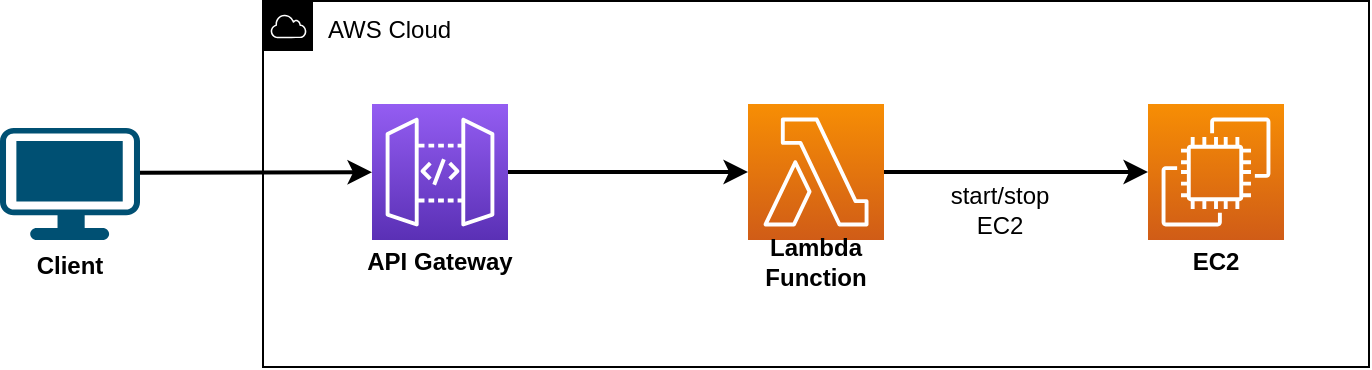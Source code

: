 <mxfile version="13.5.1" type="device"><diagram id="iplo_SmGV2coODUHEw5R" name="Page-1"><mxGraphModel dx="1024" dy="592" grid="1" gridSize="10" guides="1" tooltips="1" connect="1" arrows="1" fold="1" page="1" pageScale="1" pageWidth="850" pageHeight="1100" math="0" shadow="0"><root><mxCell id="0"/><mxCell id="1" parent="0"/><mxCell id="dOhUT5ujPNN0jFwp04Wh-13" value="AWS Cloud" style="points=[[0,0],[0.25,0],[0.5,0],[0.75,0],[1,0],[1,0.25],[1,0.5],[1,0.75],[1,1],[0.75,1],[0.5,1],[0.25,1],[0,1],[0,0.75],[0,0.5],[0,0.25]];outlineConnect=0;html=1;whiteSpace=wrap;fontSize=12;fontStyle=0;shape=mxgraph.aws4.group;grIcon=mxgraph.aws4.group_aws_cloud;verticalAlign=top;align=left;spacingLeft=30;dashed=0;" vertex="1" parent="1"><mxGeometry x="221.5" y="237.5" width="553" height="183" as="geometry"/></mxCell><mxCell id="dOhUT5ujPNN0jFwp04Wh-1" value="" style="outlineConnect=0;fontColor=#232F3E;gradientColor=#F78E04;gradientDirection=north;fillColor=#D05C17;strokeColor=#ffffff;dashed=0;verticalLabelPosition=bottom;verticalAlign=top;align=center;html=1;fontSize=12;fontStyle=0;aspect=fixed;shape=mxgraph.aws4.resourceIcon;resIcon=mxgraph.aws4.lambda;" vertex="1" parent="1"><mxGeometry x="464" y="289" width="68" height="68" as="geometry"/></mxCell><mxCell id="dOhUT5ujPNN0jFwp04Wh-2" value="" style="outlineConnect=0;fontColor=#232F3E;gradientColor=#945DF2;gradientDirection=north;fillColor=#5A30B5;strokeColor=#ffffff;dashed=0;verticalLabelPosition=bottom;verticalAlign=top;align=center;html=1;fontSize=12;fontStyle=0;aspect=fixed;shape=mxgraph.aws4.resourceIcon;resIcon=mxgraph.aws4.api_gateway;" vertex="1" parent="1"><mxGeometry x="276" y="289" width="68" height="68" as="geometry"/></mxCell><mxCell id="dOhUT5ujPNN0jFwp04Wh-3" value="" style="outlineConnect=0;fontColor=#232F3E;gradientColor=#F78E04;gradientDirection=north;fillColor=#D05C17;strokeColor=#ffffff;dashed=0;verticalLabelPosition=bottom;verticalAlign=top;align=center;html=1;fontSize=12;fontStyle=0;aspect=fixed;shape=mxgraph.aws4.resourceIcon;resIcon=mxgraph.aws4.ec2;" vertex="1" parent="1"><mxGeometry x="664" y="289" width="68" height="68" as="geometry"/></mxCell><mxCell id="dOhUT5ujPNN0jFwp04Wh-4" value="" style="points=[[0.03,0.03,0],[0.5,0,0],[0.97,0.03,0],[1,0.4,0],[0.97,0.745,0],[0.5,1,0],[0.03,0.745,0],[0,0.4,0]];verticalLabelPosition=bottom;html=1;verticalAlign=top;aspect=fixed;align=center;pointerEvents=1;shape=mxgraph.cisco19.workstation;fillColor=#005073;strokeColor=none;" vertex="1" parent="1"><mxGeometry x="90" y="301" width="70" height="56" as="geometry"/></mxCell><mxCell id="dOhUT5ujPNN0jFwp04Wh-5" value="&lt;b&gt;Client&lt;/b&gt;" style="text;html=1;strokeColor=none;fillColor=none;align=center;verticalAlign=middle;whiteSpace=wrap;rounded=0;" vertex="1" parent="1"><mxGeometry x="105" y="360" width="40" height="20" as="geometry"/></mxCell><mxCell id="dOhUT5ujPNN0jFwp04Wh-6" value="&lt;b&gt;API Gateway&lt;/b&gt;" style="text;html=1;strokeColor=none;fillColor=none;align=center;verticalAlign=middle;whiteSpace=wrap;rounded=0;" vertex="1" parent="1"><mxGeometry x="270" y="358" width="80" height="20" as="geometry"/></mxCell><mxCell id="dOhUT5ujPNN0jFwp04Wh-7" value="&lt;b&gt;Lambda Function&lt;/b&gt;" style="text;html=1;strokeColor=none;fillColor=none;align=center;verticalAlign=middle;whiteSpace=wrap;rounded=0;" vertex="1" parent="1"><mxGeometry x="458" y="358" width="80" height="20" as="geometry"/></mxCell><mxCell id="dOhUT5ujPNN0jFwp04Wh-8" value="&lt;b&gt;EC2&lt;/b&gt;" style="text;html=1;strokeColor=none;fillColor=none;align=center;verticalAlign=middle;whiteSpace=wrap;rounded=0;" vertex="1" parent="1"><mxGeometry x="658" y="358" width="80" height="20" as="geometry"/></mxCell><mxCell id="dOhUT5ujPNN0jFwp04Wh-9" value="" style="endArrow=classic;html=1;exitX=1;exitY=0.4;exitDx=0;exitDy=0;exitPerimeter=0;strokeWidth=2;" edge="1" parent="1" source="dOhUT5ujPNN0jFwp04Wh-4" target="dOhUT5ujPNN0jFwp04Wh-2"><mxGeometry width="50" height="50" relative="1" as="geometry"><mxPoint x="180" y="339" as="sourcePoint"/><mxPoint x="250" y="322" as="targetPoint"/></mxGeometry></mxCell><mxCell id="dOhUT5ujPNN0jFwp04Wh-11" value="" style="endArrow=classic;html=1;strokeWidth=2;" edge="1" parent="1" source="dOhUT5ujPNN0jFwp04Wh-2" target="dOhUT5ujPNN0jFwp04Wh-1"><mxGeometry width="50" height="50" relative="1" as="geometry"><mxPoint x="360" y="440" as="sourcePoint"/><mxPoint x="410" y="390" as="targetPoint"/></mxGeometry></mxCell><mxCell id="dOhUT5ujPNN0jFwp04Wh-12" value="" style="endArrow=classic;html=1;strokeWidth=2;" edge="1" parent="1" source="dOhUT5ujPNN0jFwp04Wh-1" target="dOhUT5ujPNN0jFwp04Wh-3"><mxGeometry width="50" height="50" relative="1" as="geometry"><mxPoint x="570" y="360" as="sourcePoint"/><mxPoint x="620" y="310" as="targetPoint"/></mxGeometry></mxCell><mxCell id="dOhUT5ujPNN0jFwp04Wh-14" value="start/stop EC2" style="text;html=1;strokeColor=none;fillColor=none;align=center;verticalAlign=middle;whiteSpace=wrap;rounded=0;" vertex="1" parent="1"><mxGeometry x="560" y="327" width="60" height="30" as="geometry"/></mxCell></root></mxGraphModel></diagram></mxfile>
